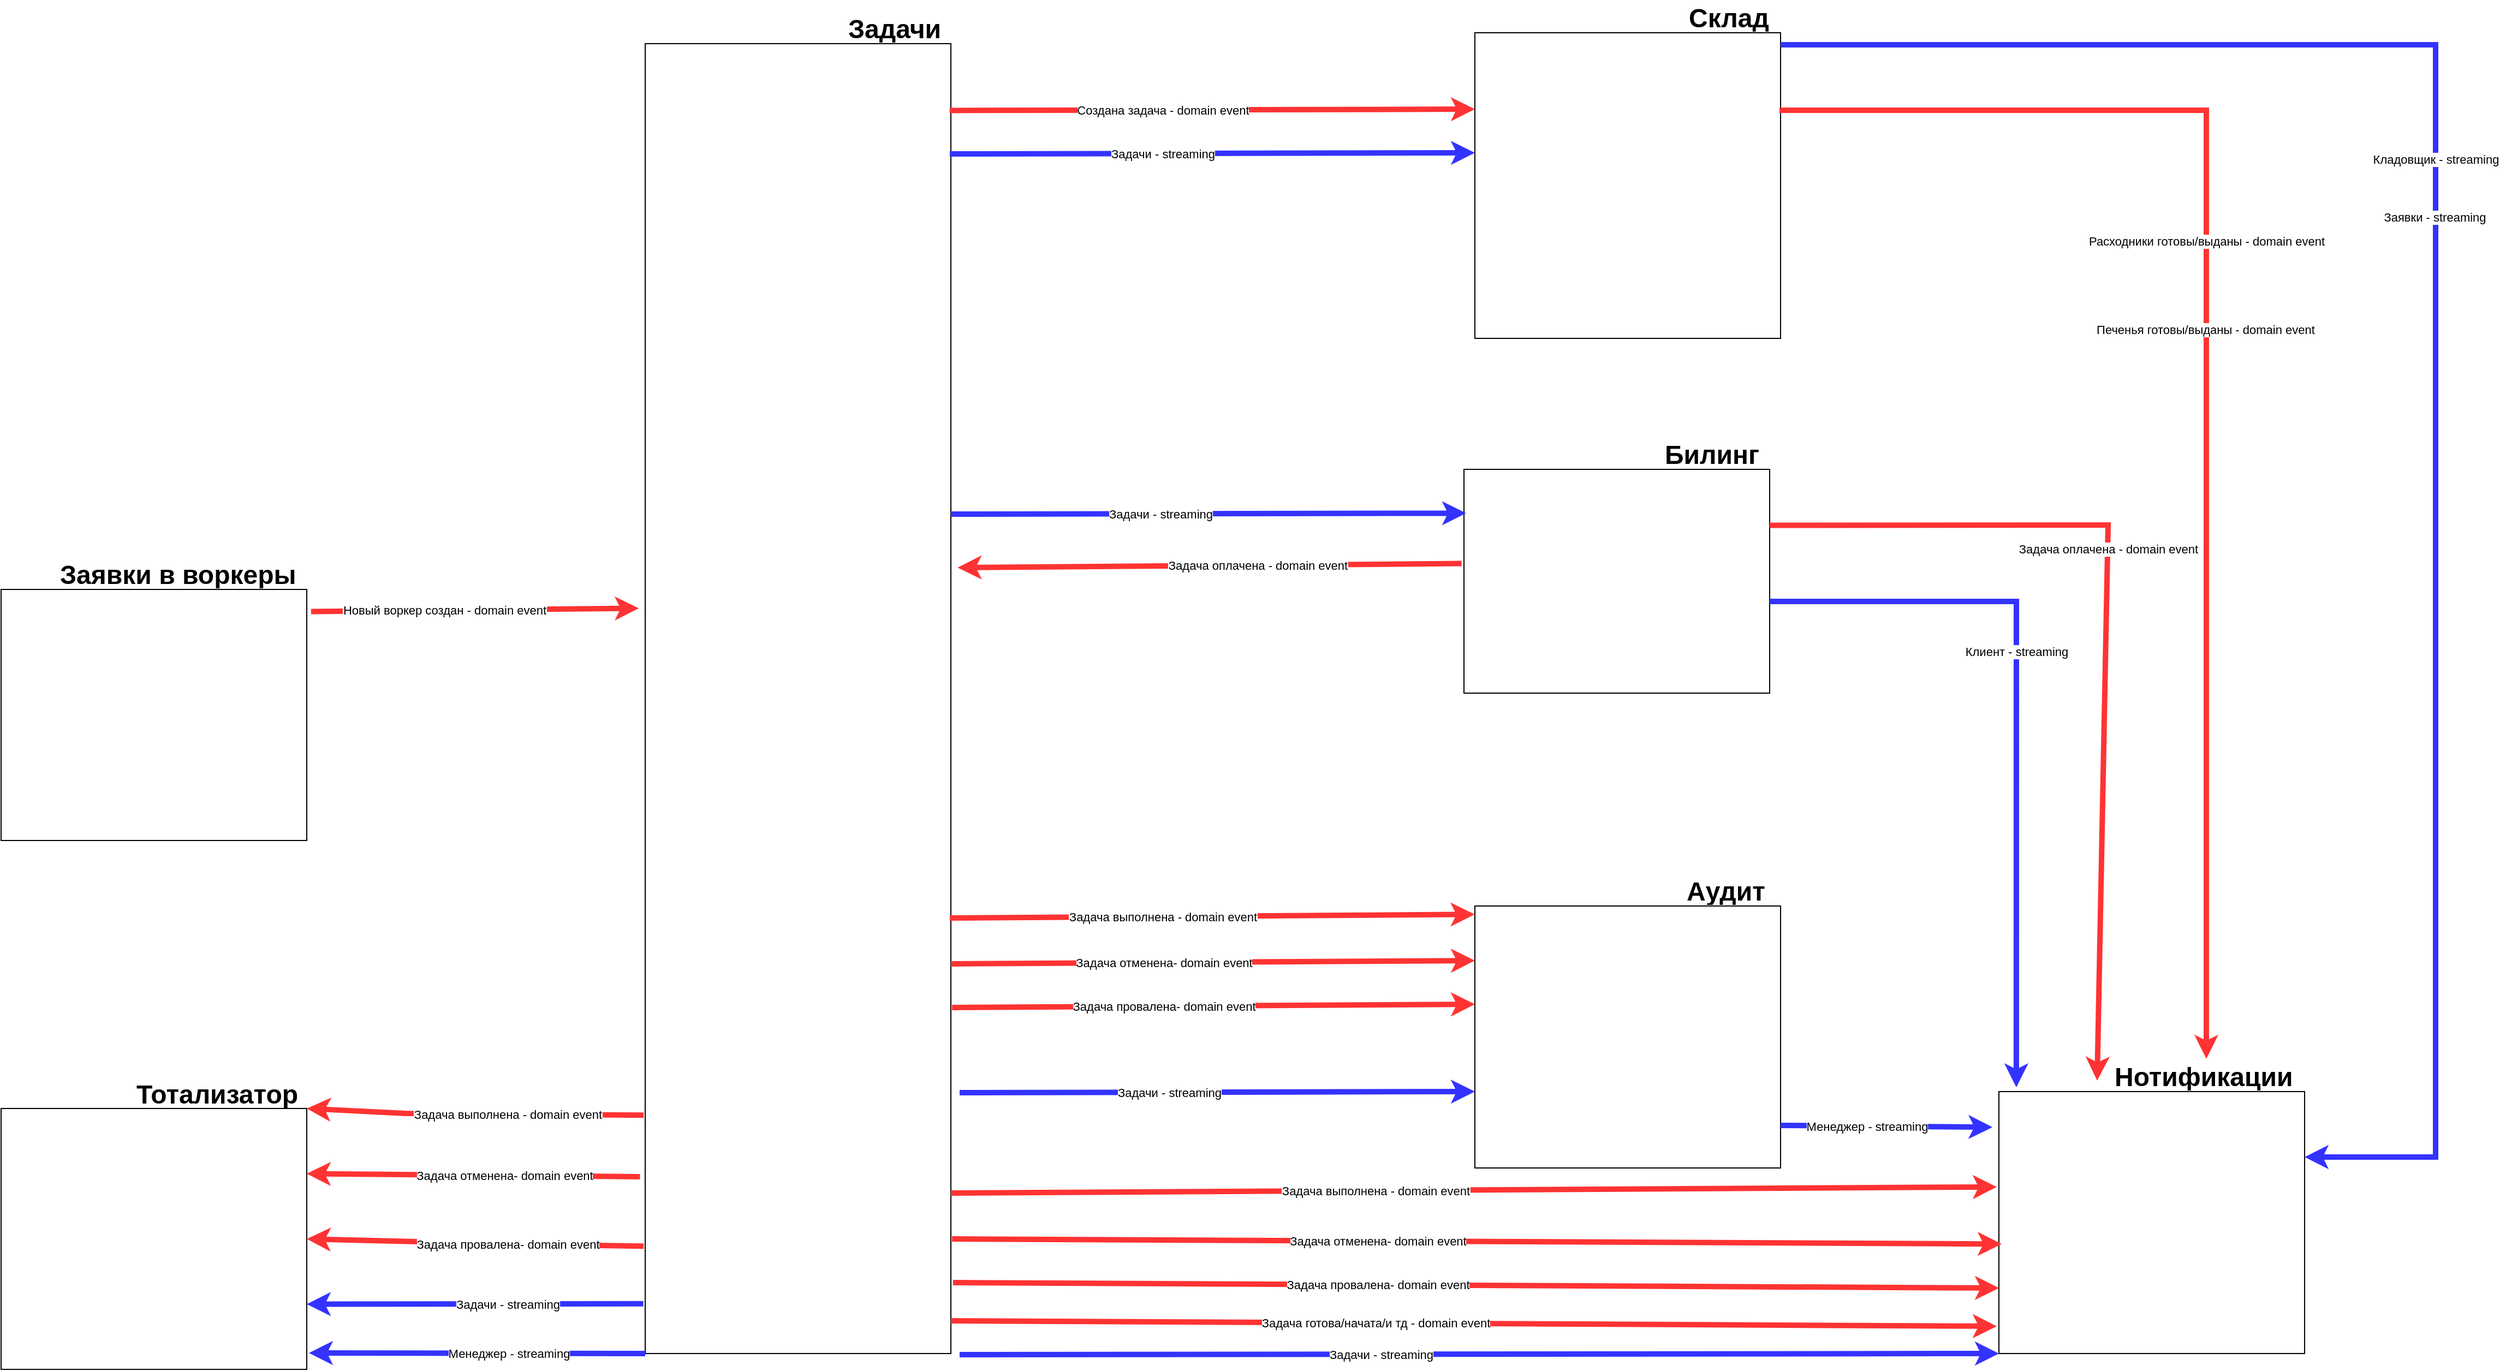 <mxfile version="24.5.3" type="device">
  <diagram id="C5RBs43oDa-KdzZeNtuy" name="Page-1">
    <mxGraphModel dx="4301" dy="3032" grid="1" gridSize="10" guides="1" tooltips="1" connect="1" arrows="1" fold="1" page="1" pageScale="1" pageWidth="827" pageHeight="1169" math="0" shadow="0">
      <root>
        <mxCell id="WIyWlLk6GJQsqaUBKTNV-0" />
        <mxCell id="WIyWlLk6GJQsqaUBKTNV-1" parent="WIyWlLk6GJQsqaUBKTNV-0" />
        <mxCell id="xDJIkS85OiSornvPXb_t-0" value="" style="rounded=0;whiteSpace=wrap;html=1;fillColor=none;align=center;" vertex="1" parent="WIyWlLk6GJQsqaUBKTNV-1">
          <mxGeometry x="-1270" y="-104.5" width="280" height="239" as="geometry" />
        </mxCell>
        <mxCell id="xDJIkS85OiSornvPXb_t-1" value="" style="rounded=0;whiteSpace=wrap;html=1;fillColor=none;align=center;" vertex="1" parent="WIyWlLk6GJQsqaUBKTNV-1">
          <mxGeometry x="80" y="-1090" width="280" height="280" as="geometry" />
        </mxCell>
        <mxCell id="xDJIkS85OiSornvPXb_t-2" value="" style="rounded=0;whiteSpace=wrap;html=1;fillColor=none;align=center;" vertex="1" parent="WIyWlLk6GJQsqaUBKTNV-1">
          <mxGeometry x="80" y="-290" width="280" height="240" as="geometry" />
        </mxCell>
        <mxCell id="xDJIkS85OiSornvPXb_t-3" value="" style="rounded=0;whiteSpace=wrap;html=1;fillColor=none;align=center;" vertex="1" parent="WIyWlLk6GJQsqaUBKTNV-1">
          <mxGeometry x="-1270" y="-580" width="280" height="230" as="geometry" />
        </mxCell>
        <mxCell id="xDJIkS85OiSornvPXb_t-4" value="" style="rounded=0;whiteSpace=wrap;html=1;fillColor=none;align=center;" vertex="1" parent="WIyWlLk6GJQsqaUBKTNV-1">
          <mxGeometry x="70" y="-690" width="280" height="205" as="geometry" />
        </mxCell>
        <mxCell id="xDJIkS85OiSornvPXb_t-5" value="" style="rounded=0;whiteSpace=wrap;html=1;fillColor=none;align=center;" vertex="1" parent="WIyWlLk6GJQsqaUBKTNV-1">
          <mxGeometry x="560" y="-120" width="280" height="240" as="geometry" />
        </mxCell>
        <mxCell id="xDJIkS85OiSornvPXb_t-6" value="" style="rounded=0;whiteSpace=wrap;html=1;fillColor=none;align=center;" vertex="1" parent="WIyWlLk6GJQsqaUBKTNV-1">
          <mxGeometry x="-680" y="-1080" width="280" height="1200" as="geometry" />
        </mxCell>
        <mxCell id="xDJIkS85OiSornvPXb_t-102" value="&lt;b&gt;&lt;font style=&quot;font-size: 24px;&quot;&gt;Задачи&lt;/font&gt;&lt;/b&gt;" style="text;strokeColor=none;fillColor=none;align=left;verticalAlign=middle;spacingLeft=4;spacingRight=4;overflow=hidden;points=[[0,0.5],[1,0.5]];portConstraint=eastwest;rotatable=0;whiteSpace=wrap;html=1;" vertex="1" parent="WIyWlLk6GJQsqaUBKTNV-1">
          <mxGeometry x="-500" y="-1110" width="100" height="30" as="geometry" />
        </mxCell>
        <mxCell id="xDJIkS85OiSornvPXb_t-103" value="&lt;b&gt;&lt;font style=&quot;font-size: 24px;&quot;&gt;Склад&lt;/font&gt;&lt;/b&gt;" style="text;strokeColor=none;fillColor=none;align=left;verticalAlign=middle;spacingLeft=4;spacingRight=4;overflow=hidden;points=[[0,0.5],[1,0.5]];portConstraint=eastwest;rotatable=0;whiteSpace=wrap;html=1;" vertex="1" parent="WIyWlLk6GJQsqaUBKTNV-1">
          <mxGeometry x="270" y="-1120" width="90" height="30" as="geometry" />
        </mxCell>
        <mxCell id="xDJIkS85OiSornvPXb_t-104" value="&lt;b&gt;&lt;font style=&quot;font-size: 24px;&quot;&gt;Тотализатор&lt;/font&gt;&lt;/b&gt;" style="text;strokeColor=none;fillColor=none;align=left;verticalAlign=middle;spacingLeft=4;spacingRight=4;overflow=hidden;points=[[0,0.5],[1,0.5]];portConstraint=eastwest;rotatable=0;whiteSpace=wrap;html=1;" vertex="1" parent="WIyWlLk6GJQsqaUBKTNV-1">
          <mxGeometry x="-1152" y="-134.5" width="162" height="30" as="geometry" />
        </mxCell>
        <mxCell id="xDJIkS85OiSornvPXb_t-105" value="&lt;b&gt;&lt;font style=&quot;font-size: 24px;&quot;&gt;Аудит&lt;/font&gt;&lt;/b&gt;" style="text;strokeColor=none;fillColor=none;align=left;verticalAlign=middle;spacingLeft=4;spacingRight=4;overflow=hidden;points=[[0,0.5],[1,0.5]];portConstraint=eastwest;rotatable=0;whiteSpace=wrap;html=1;" vertex="1" parent="WIyWlLk6GJQsqaUBKTNV-1">
          <mxGeometry x="268" y="-320" width="92" height="30" as="geometry" />
        </mxCell>
        <mxCell id="xDJIkS85OiSornvPXb_t-106" value="&lt;b&gt;&lt;font style=&quot;font-size: 24px;&quot;&gt;Заявки в воркеры&lt;/font&gt;&lt;/b&gt;" style="text;strokeColor=none;fillColor=none;align=left;verticalAlign=middle;spacingLeft=4;spacingRight=4;overflow=hidden;points=[[0,0.5],[1,0.5]];portConstraint=eastwest;rotatable=0;whiteSpace=wrap;html=1;" vertex="1" parent="WIyWlLk6GJQsqaUBKTNV-1">
          <mxGeometry x="-1222" y="-610" width="232" height="30" as="geometry" />
        </mxCell>
        <mxCell id="xDJIkS85OiSornvPXb_t-107" value="&lt;b&gt;&lt;font style=&quot;font-size: 24px;&quot;&gt;Билинг&lt;/font&gt;&lt;/b&gt;" style="text;strokeColor=none;fillColor=none;align=left;verticalAlign=middle;spacingLeft=4;spacingRight=4;overflow=hidden;points=[[0,0.5],[1,0.5]];portConstraint=eastwest;rotatable=0;whiteSpace=wrap;html=1;" vertex="1" parent="WIyWlLk6GJQsqaUBKTNV-1">
          <mxGeometry x="248" y="-720" width="102" height="30" as="geometry" />
        </mxCell>
        <mxCell id="xDJIkS85OiSornvPXb_t-108" value="&lt;b&gt;&lt;font style=&quot;font-size: 24px;&quot;&gt;Нотификации&lt;/font&gt;&lt;/b&gt;" style="text;strokeColor=none;fillColor=none;align=left;verticalAlign=middle;spacingLeft=4;spacingRight=4;overflow=hidden;points=[[0,0.5],[1,0.5]];portConstraint=eastwest;rotatable=0;whiteSpace=wrap;html=1;" vertex="1" parent="WIyWlLk6GJQsqaUBKTNV-1">
          <mxGeometry x="660" y="-150" width="180" height="30" as="geometry" />
        </mxCell>
        <mxCell id="xDJIkS85OiSornvPXb_t-109" value="" style="endArrow=classic;html=1;rounded=0;entryX=0;entryY=0.25;entryDx=0;entryDy=0;exitX=0.996;exitY=0.051;exitDx=0;exitDy=0;exitPerimeter=0;strokeWidth=5;strokeColor=#FF3333;" edge="1" parent="WIyWlLk6GJQsqaUBKTNV-1" source="xDJIkS85OiSornvPXb_t-6" target="xDJIkS85OiSornvPXb_t-1">
          <mxGeometry width="50" height="50" relative="1" as="geometry">
            <mxPoint x="890" y="-180" as="sourcePoint" />
            <mxPoint x="940" y="-230" as="targetPoint" />
          </mxGeometry>
        </mxCell>
        <mxCell id="xDJIkS85OiSornvPXb_t-110" value="Создана задача - domain event" style="edgeLabel;html=1;align=center;verticalAlign=middle;resizable=0;points=[];" vertex="1" connectable="0" parent="xDJIkS85OiSornvPXb_t-109">
          <mxGeometry x="-0.189" relative="1" as="geometry">
            <mxPoint as="offset" />
          </mxGeometry>
        </mxCell>
        <mxCell id="xDJIkS85OiSornvPXb_t-111" value="" style="endArrow=classic;html=1;rounded=0;entryX=-0.001;entryY=0.032;entryDx=0;entryDy=0;exitX=0.996;exitY=0.051;exitDx=0;exitDy=0;exitPerimeter=0;strokeWidth=5;strokeColor=#FF3333;entryPerimeter=0;" edge="1" parent="WIyWlLk6GJQsqaUBKTNV-1" target="xDJIkS85OiSornvPXb_t-2">
          <mxGeometry width="50" height="50" relative="1" as="geometry">
            <mxPoint x="-401" y="-279" as="sourcePoint" />
            <mxPoint x="80" y="-280" as="targetPoint" />
          </mxGeometry>
        </mxCell>
        <mxCell id="xDJIkS85OiSornvPXb_t-112" value="Задача выполнена - domain event" style="edgeLabel;html=1;align=center;verticalAlign=middle;resizable=0;points=[];" vertex="1" connectable="0" parent="xDJIkS85OiSornvPXb_t-111">
          <mxGeometry x="-0.189" relative="1" as="geometry">
            <mxPoint as="offset" />
          </mxGeometry>
        </mxCell>
        <mxCell id="xDJIkS85OiSornvPXb_t-115" value="" style="endArrow=classic;html=1;rounded=0;exitX=0.996;exitY=0.051;exitDx=0;exitDy=0;exitPerimeter=0;strokeWidth=5;strokeColor=#FF3333;" edge="1" parent="WIyWlLk6GJQsqaUBKTNV-1">
          <mxGeometry width="50" height="50" relative="1" as="geometry">
            <mxPoint x="-400" y="-237" as="sourcePoint" />
            <mxPoint x="80" y="-240" as="targetPoint" />
          </mxGeometry>
        </mxCell>
        <mxCell id="xDJIkS85OiSornvPXb_t-116" value="Задача отменена- domain event" style="edgeLabel;html=1;align=center;verticalAlign=middle;resizable=0;points=[];" vertex="1" connectable="0" parent="xDJIkS85OiSornvPXb_t-115">
          <mxGeometry x="-0.189" relative="1" as="geometry">
            <mxPoint as="offset" />
          </mxGeometry>
        </mxCell>
        <mxCell id="xDJIkS85OiSornvPXb_t-117" value="" style="endArrow=classic;html=1;rounded=0;exitX=0.996;exitY=0.051;exitDx=0;exitDy=0;exitPerimeter=0;strokeWidth=5;strokeColor=#FF3333;" edge="1" parent="WIyWlLk6GJQsqaUBKTNV-1">
          <mxGeometry width="50" height="50" relative="1" as="geometry">
            <mxPoint x="-399" y="-197" as="sourcePoint" />
            <mxPoint x="80" y="-200" as="targetPoint" />
          </mxGeometry>
        </mxCell>
        <mxCell id="xDJIkS85OiSornvPXb_t-118" value="Задача провалена- domain event" style="edgeLabel;html=1;align=center;verticalAlign=middle;resizable=0;points=[];" vertex="1" connectable="0" parent="xDJIkS85OiSornvPXb_t-117">
          <mxGeometry x="-0.189" relative="1" as="geometry">
            <mxPoint as="offset" />
          </mxGeometry>
        </mxCell>
        <mxCell id="xDJIkS85OiSornvPXb_t-120" value="" style="endArrow=classic;html=1;rounded=0;entryX=1;entryY=0;entryDx=0;entryDy=0;strokeWidth=5;strokeColor=#FF3333;exitX=-0.005;exitY=0.818;exitDx=0;exitDy=0;exitPerimeter=0;" edge="1" parent="WIyWlLk6GJQsqaUBKTNV-1" source="xDJIkS85OiSornvPXb_t-6" target="xDJIkS85OiSornvPXb_t-0">
          <mxGeometry width="50" height="50" relative="1" as="geometry">
            <mxPoint x="-370" y="220" as="sourcePoint" />
            <mxPoint x="213.5" y="110" as="targetPoint" />
            <Array as="points">
              <mxPoint x="-900" y="-100" />
            </Array>
          </mxGeometry>
        </mxCell>
        <mxCell id="xDJIkS85OiSornvPXb_t-121" value="Задача выполнена - domain event" style="edgeLabel;html=1;align=center;verticalAlign=middle;resizable=0;points=[];" vertex="1" connectable="0" parent="xDJIkS85OiSornvPXb_t-120">
          <mxGeometry x="-0.189" relative="1" as="geometry">
            <mxPoint as="offset" />
          </mxGeometry>
        </mxCell>
        <mxCell id="xDJIkS85OiSornvPXb_t-122" value="" style="endArrow=classic;html=1;rounded=0;strokeWidth=5;strokeColor=#FF3333;entryX=1;entryY=0.25;entryDx=0;entryDy=0;exitX=-0.017;exitY=0.865;exitDx=0;exitDy=0;exitPerimeter=0;" edge="1" parent="WIyWlLk6GJQsqaUBKTNV-1" source="xDJIkS85OiSornvPXb_t-6" target="xDJIkS85OiSornvPXb_t-0">
          <mxGeometry width="50" height="50" relative="1" as="geometry">
            <mxPoint x="-640" y="120" as="sourcePoint" />
            <mxPoint x="-630" y="310" as="targetPoint" />
          </mxGeometry>
        </mxCell>
        <mxCell id="xDJIkS85OiSornvPXb_t-123" value="Задача отменена- domain event" style="edgeLabel;html=1;align=center;verticalAlign=middle;resizable=0;points=[];" vertex="1" connectable="0" parent="xDJIkS85OiSornvPXb_t-122">
          <mxGeometry x="-0.189" relative="1" as="geometry">
            <mxPoint as="offset" />
          </mxGeometry>
        </mxCell>
        <mxCell id="xDJIkS85OiSornvPXb_t-124" value="" style="endArrow=classic;html=1;rounded=0;entryX=1;entryY=0.5;entryDx=0;entryDy=0;exitX=-0.005;exitY=0.918;exitDx=0;exitDy=0;strokeWidth=5;strokeColor=#FF3333;exitPerimeter=0;" edge="1" parent="WIyWlLk6GJQsqaUBKTNV-1" source="xDJIkS85OiSornvPXb_t-6" target="xDJIkS85OiSornvPXb_t-0">
          <mxGeometry width="50" height="50" relative="1" as="geometry">
            <mxPoint x="-373.5" y="195" as="sourcePoint" />
            <mxPoint x="215.5" y="192" as="targetPoint" />
            <Array as="points">
              <mxPoint x="-790" y="20" />
            </Array>
          </mxGeometry>
        </mxCell>
        <mxCell id="xDJIkS85OiSornvPXb_t-125" value="Задача провалена- domain event" style="edgeLabel;html=1;align=center;verticalAlign=middle;resizable=0;points=[];" vertex="1" connectable="0" parent="xDJIkS85OiSornvPXb_t-124">
          <mxGeometry x="-0.189" relative="1" as="geometry">
            <mxPoint as="offset" />
          </mxGeometry>
        </mxCell>
        <mxCell id="xDJIkS85OiSornvPXb_t-126" value="" style="endArrow=classic;html=1;rounded=0;entryX=-0.021;entryY=0.431;entryDx=0;entryDy=0;exitX=1.014;exitY=0.088;exitDx=0;exitDy=0;exitPerimeter=0;strokeWidth=5;strokeColor=#FF3333;entryPerimeter=0;" edge="1" parent="WIyWlLk6GJQsqaUBKTNV-1" source="xDJIkS85OiSornvPXb_t-3" target="xDJIkS85OiSornvPXb_t-6">
          <mxGeometry width="50" height="50" relative="1" as="geometry">
            <mxPoint x="-1380" y="-757" as="sourcePoint" />
            <mxPoint x="-791" y="-760" as="targetPoint" />
          </mxGeometry>
        </mxCell>
        <mxCell id="xDJIkS85OiSornvPXb_t-127" value="Новый воркер создан - domain event" style="edgeLabel;html=1;align=center;verticalAlign=middle;resizable=0;points=[];" vertex="1" connectable="0" parent="xDJIkS85OiSornvPXb_t-126">
          <mxGeometry x="-0.189" relative="1" as="geometry">
            <mxPoint as="offset" />
          </mxGeometry>
        </mxCell>
        <mxCell id="xDJIkS85OiSornvPXb_t-128" value="" style="endArrow=classic;html=1;rounded=0;entryX=-0.007;entryY=0.364;entryDx=0;entryDy=0;exitX=0.996;exitY=0.051;exitDx=0;exitDy=0;exitPerimeter=0;strokeWidth=5;strokeColor=#FF3333;entryPerimeter=0;" edge="1" parent="WIyWlLk6GJQsqaUBKTNV-1" target="xDJIkS85OiSornvPXb_t-5">
          <mxGeometry width="50" height="50" relative="1" as="geometry">
            <mxPoint x="-400" y="-27" as="sourcePoint" />
            <mxPoint x="81" y="-30" as="targetPoint" />
          </mxGeometry>
        </mxCell>
        <mxCell id="xDJIkS85OiSornvPXb_t-129" value="Задача выполнена - domain event" style="edgeLabel;html=1;align=center;verticalAlign=middle;resizable=0;points=[];" vertex="1" connectable="0" parent="xDJIkS85OiSornvPXb_t-128">
          <mxGeometry x="-0.189" relative="1" as="geometry">
            <mxPoint as="offset" />
          </mxGeometry>
        </mxCell>
        <mxCell id="xDJIkS85OiSornvPXb_t-130" value="" style="endArrow=classic;html=1;rounded=0;exitX=0.996;exitY=0.051;exitDx=0;exitDy=0;exitPerimeter=0;strokeWidth=5;strokeColor=#FF3333;entryX=0.009;entryY=0.582;entryDx=0;entryDy=0;entryPerimeter=0;" edge="1" parent="WIyWlLk6GJQsqaUBKTNV-1" target="xDJIkS85OiSornvPXb_t-5">
          <mxGeometry width="50" height="50" relative="1" as="geometry">
            <mxPoint x="-399" y="15" as="sourcePoint" />
            <mxPoint x="81" y="12" as="targetPoint" />
          </mxGeometry>
        </mxCell>
        <mxCell id="xDJIkS85OiSornvPXb_t-131" value="Задача отменена- domain event" style="edgeLabel;html=1;align=center;verticalAlign=middle;resizable=0;points=[];" vertex="1" connectable="0" parent="xDJIkS85OiSornvPXb_t-130">
          <mxGeometry x="-0.189" relative="1" as="geometry">
            <mxPoint as="offset" />
          </mxGeometry>
        </mxCell>
        <mxCell id="xDJIkS85OiSornvPXb_t-132" value="" style="endArrow=classic;html=1;rounded=0;exitX=0.996;exitY=0.051;exitDx=0;exitDy=0;exitPerimeter=0;strokeWidth=5;strokeColor=#FF3333;entryX=0;entryY=0.75;entryDx=0;entryDy=0;" edge="1" parent="WIyWlLk6GJQsqaUBKTNV-1" target="xDJIkS85OiSornvPXb_t-5">
          <mxGeometry width="50" height="50" relative="1" as="geometry">
            <mxPoint x="-398" y="55" as="sourcePoint" />
            <mxPoint x="81" y="52" as="targetPoint" />
          </mxGeometry>
        </mxCell>
        <mxCell id="xDJIkS85OiSornvPXb_t-133" value="Задача провалена- domain event" style="edgeLabel;html=1;align=center;verticalAlign=middle;resizable=0;points=[];" vertex="1" connectable="0" parent="xDJIkS85OiSornvPXb_t-132">
          <mxGeometry x="-0.189" relative="1" as="geometry">
            <mxPoint as="offset" />
          </mxGeometry>
        </mxCell>
        <mxCell id="xDJIkS85OiSornvPXb_t-136" value="" style="endArrow=classic;html=1;rounded=0;exitX=0.996;exitY=0.051;exitDx=0;exitDy=0;exitPerimeter=0;strokeWidth=5;strokeColor=#FF3333;entryX=0;entryY=0.75;entryDx=0;entryDy=0;" edge="1" parent="WIyWlLk6GJQsqaUBKTNV-1">
          <mxGeometry width="50" height="50" relative="1" as="geometry">
            <mxPoint x="-400" y="90" as="sourcePoint" />
            <mxPoint x="558" y="95" as="targetPoint" />
          </mxGeometry>
        </mxCell>
        <mxCell id="xDJIkS85OiSornvPXb_t-137" value="Задача готова/начата/и тд - domain event" style="edgeLabel;html=1;align=center;verticalAlign=middle;resizable=0;points=[];" vertex="1" connectable="0" parent="xDJIkS85OiSornvPXb_t-136">
          <mxGeometry x="-0.189" relative="1" as="geometry">
            <mxPoint as="offset" />
          </mxGeometry>
        </mxCell>
        <mxCell id="xDJIkS85OiSornvPXb_t-138" value="" style="endArrow=classic;html=1;rounded=0;exitX=-0.008;exitY=0.421;exitDx=0;exitDy=0;exitPerimeter=0;strokeWidth=5;strokeColor=#FF3333;entryX=1.022;entryY=0.4;entryDx=0;entryDy=0;entryPerimeter=0;" edge="1" parent="WIyWlLk6GJQsqaUBKTNV-1" source="xDJIkS85OiSornvPXb_t-4" target="xDJIkS85OiSornvPXb_t-6">
          <mxGeometry width="50" height="50" relative="1" as="geometry">
            <mxPoint x="-180" y="-667" as="sourcePoint" />
            <mxPoint x="301" y="-670" as="targetPoint" />
          </mxGeometry>
        </mxCell>
        <mxCell id="xDJIkS85OiSornvPXb_t-139" value="Задача оплачена - domain event" style="edgeLabel;html=1;align=center;verticalAlign=middle;resizable=0;points=[];" vertex="1" connectable="0" parent="xDJIkS85OiSornvPXb_t-138">
          <mxGeometry x="-0.189" relative="1" as="geometry">
            <mxPoint as="offset" />
          </mxGeometry>
        </mxCell>
        <mxCell id="xDJIkS85OiSornvPXb_t-140" value="" style="endArrow=classic;html=1;rounded=0;exitX=0.996;exitY=0.051;exitDx=0;exitDy=0;exitPerimeter=0;strokeWidth=5;strokeColor=#FF3333;" edge="1" parent="WIyWlLk6GJQsqaUBKTNV-1" target="xDJIkS85OiSornvPXb_t-108">
          <mxGeometry width="50" height="50" relative="1" as="geometry">
            <mxPoint x="359" y="-1019" as="sourcePoint" />
            <mxPoint x="840" y="-1020" as="targetPoint" />
            <Array as="points">
              <mxPoint x="750" y="-1019" />
            </Array>
          </mxGeometry>
        </mxCell>
        <mxCell id="xDJIkS85OiSornvPXb_t-141" value="Расходники готовы/выданы - domain event" style="edgeLabel;html=1;align=center;verticalAlign=middle;resizable=0;points=[];" vertex="1" connectable="0" parent="xDJIkS85OiSornvPXb_t-140">
          <mxGeometry x="-0.189" relative="1" as="geometry">
            <mxPoint as="offset" />
          </mxGeometry>
        </mxCell>
        <mxCell id="xDJIkS85OiSornvPXb_t-167" value="Печенья готовы/выданы - domain event" style="edgeLabel;html=1;align=center;verticalAlign=middle;resizable=0;points=[];" vertex="1" connectable="0" parent="xDJIkS85OiSornvPXb_t-140">
          <mxGeometry x="-0.061" y="-1" relative="1" as="geometry">
            <mxPoint as="offset" />
          </mxGeometry>
        </mxCell>
        <mxCell id="xDJIkS85OiSornvPXb_t-144" value="" style="endArrow=classic;html=1;rounded=0;exitX=1;exitY=0.25;exitDx=0;exitDy=0;strokeWidth=5;strokeColor=#FF3333;" edge="1" parent="WIyWlLk6GJQsqaUBKTNV-1" source="xDJIkS85OiSornvPXb_t-4">
          <mxGeometry width="50" height="50" relative="1" as="geometry">
            <mxPoint x="78" y="-594" as="sourcePoint" />
            <mxPoint x="650" y="-130" as="targetPoint" />
            <Array as="points">
              <mxPoint x="660" y="-639" />
            </Array>
          </mxGeometry>
        </mxCell>
        <mxCell id="xDJIkS85OiSornvPXb_t-145" value="Задача оплачена - domain event" style="edgeLabel;html=1;align=center;verticalAlign=middle;resizable=0;points=[];" vertex="1" connectable="0" parent="xDJIkS85OiSornvPXb_t-144">
          <mxGeometry x="-0.189" relative="1" as="geometry">
            <mxPoint as="offset" />
          </mxGeometry>
        </mxCell>
        <mxCell id="xDJIkS85OiSornvPXb_t-146" value="" style="endArrow=classic;html=1;rounded=0;entryX=0;entryY=0.25;entryDx=0;entryDy=0;exitX=0.996;exitY=0.051;exitDx=0;exitDy=0;exitPerimeter=0;strokeWidth=5;strokeColor=#3333FF;" edge="1" parent="WIyWlLk6GJQsqaUBKTNV-1">
          <mxGeometry width="50" height="50" relative="1" as="geometry">
            <mxPoint x="-401" y="-979" as="sourcePoint" />
            <mxPoint x="80" y="-980" as="targetPoint" />
          </mxGeometry>
        </mxCell>
        <mxCell id="xDJIkS85OiSornvPXb_t-147" value="Задачи - streaming" style="edgeLabel;html=1;align=center;verticalAlign=middle;resizable=0;points=[];" vertex="1" connectable="0" parent="xDJIkS85OiSornvPXb_t-146">
          <mxGeometry x="-0.189" relative="1" as="geometry">
            <mxPoint as="offset" />
          </mxGeometry>
        </mxCell>
        <mxCell id="xDJIkS85OiSornvPXb_t-148" value="" style="endArrow=classic;html=1;rounded=0;entryX=0.007;entryY=0.196;entryDx=0;entryDy=0;exitX=0.996;exitY=0.051;exitDx=0;exitDy=0;exitPerimeter=0;strokeWidth=5;strokeColor=#3333FF;entryPerimeter=0;" edge="1" parent="WIyWlLk6GJQsqaUBKTNV-1" target="xDJIkS85OiSornvPXb_t-4">
          <mxGeometry width="50" height="50" relative="1" as="geometry">
            <mxPoint x="-400" y="-649" as="sourcePoint" />
            <mxPoint x="81" y="-650" as="targetPoint" />
          </mxGeometry>
        </mxCell>
        <mxCell id="xDJIkS85OiSornvPXb_t-149" value="Задачи - streaming" style="edgeLabel;html=1;align=center;verticalAlign=middle;resizable=0;points=[];" vertex="1" connectable="0" parent="xDJIkS85OiSornvPXb_t-148">
          <mxGeometry x="-0.189" relative="1" as="geometry">
            <mxPoint as="offset" />
          </mxGeometry>
        </mxCell>
        <mxCell id="xDJIkS85OiSornvPXb_t-150" value="" style="endArrow=classic;html=1;rounded=0;entryX=1;entryY=0.75;entryDx=0;entryDy=0;exitX=-0.006;exitY=0.962;exitDx=0;exitDy=0;exitPerimeter=0;strokeWidth=5;strokeColor=#3333FF;" edge="1" parent="WIyWlLk6GJQsqaUBKTNV-1" source="xDJIkS85OiSornvPXb_t-6" target="xDJIkS85OiSornvPXb_t-0">
          <mxGeometry width="50" height="50" relative="1" as="geometry">
            <mxPoint x="-390" y="-639" as="sourcePoint" />
            <mxPoint x="82" y="-640" as="targetPoint" />
          </mxGeometry>
        </mxCell>
        <mxCell id="xDJIkS85OiSornvPXb_t-151" value="Задачи - streaming" style="edgeLabel;html=1;align=center;verticalAlign=middle;resizable=0;points=[];" vertex="1" connectable="0" parent="xDJIkS85OiSornvPXb_t-150">
          <mxGeometry x="-0.189" relative="1" as="geometry">
            <mxPoint as="offset" />
          </mxGeometry>
        </mxCell>
        <mxCell id="xDJIkS85OiSornvPXb_t-152" value="" style="endArrow=classic;html=1;rounded=0;entryX=0.007;entryY=0.196;entryDx=0;entryDy=0;exitX=0.996;exitY=0.051;exitDx=0;exitDy=0;exitPerimeter=0;strokeWidth=5;strokeColor=#3333FF;entryPerimeter=0;" edge="1" parent="WIyWlLk6GJQsqaUBKTNV-1">
          <mxGeometry width="50" height="50" relative="1" as="geometry">
            <mxPoint x="-392" y="-119" as="sourcePoint" />
            <mxPoint x="80" y="-120" as="targetPoint" />
          </mxGeometry>
        </mxCell>
        <mxCell id="xDJIkS85OiSornvPXb_t-153" value="Задачи - streaming" style="edgeLabel;html=1;align=center;verticalAlign=middle;resizable=0;points=[];" vertex="1" connectable="0" parent="xDJIkS85OiSornvPXb_t-152">
          <mxGeometry x="-0.189" relative="1" as="geometry">
            <mxPoint as="offset" />
          </mxGeometry>
        </mxCell>
        <mxCell id="xDJIkS85OiSornvPXb_t-154" value="" style="endArrow=classic;html=1;rounded=0;entryX=0;entryY=1;entryDx=0;entryDy=0;exitX=0.996;exitY=0.051;exitDx=0;exitDy=0;exitPerimeter=0;strokeWidth=5;strokeColor=#3333FF;" edge="1" parent="WIyWlLk6GJQsqaUBKTNV-1" target="xDJIkS85OiSornvPXb_t-5">
          <mxGeometry width="50" height="50" relative="1" as="geometry">
            <mxPoint x="-392" y="121" as="sourcePoint" />
            <mxPoint x="80" y="120" as="targetPoint" />
          </mxGeometry>
        </mxCell>
        <mxCell id="xDJIkS85OiSornvPXb_t-155" value="Задачи - streaming" style="edgeLabel;html=1;align=center;verticalAlign=middle;resizable=0;points=[];" vertex="1" connectable="0" parent="xDJIkS85OiSornvPXb_t-154">
          <mxGeometry x="-0.189" relative="1" as="geometry">
            <mxPoint as="offset" />
          </mxGeometry>
        </mxCell>
        <mxCell id="xDJIkS85OiSornvPXb_t-156" value="" style="endArrow=classic;html=1;rounded=0;entryX=0.057;entryY=-0.016;entryDx=0;entryDy=0;exitX=0.996;exitY=0.051;exitDx=0;exitDy=0;exitPerimeter=0;strokeWidth=5;strokeColor=#3333FF;entryPerimeter=0;" edge="1" parent="WIyWlLk6GJQsqaUBKTNV-1" target="xDJIkS85OiSornvPXb_t-5">
          <mxGeometry width="50" height="50" relative="1" as="geometry">
            <mxPoint x="350" y="-569" as="sourcePoint" />
            <mxPoint x="822" y="-570" as="targetPoint" />
            <Array as="points">
              <mxPoint x="576" y="-569" />
            </Array>
          </mxGeometry>
        </mxCell>
        <mxCell id="xDJIkS85OiSornvPXb_t-157" value="Клиент - streaming" style="edgeLabel;html=1;align=center;verticalAlign=middle;resizable=0;points=[];" vertex="1" connectable="0" parent="xDJIkS85OiSornvPXb_t-156">
          <mxGeometry x="-0.189" relative="1" as="geometry">
            <mxPoint as="offset" />
          </mxGeometry>
        </mxCell>
        <mxCell id="xDJIkS85OiSornvPXb_t-158" value="" style="endArrow=classic;html=1;rounded=0;entryX=-0.021;entryY=0.136;entryDx=0;entryDy=0;exitX=0.996;exitY=0.051;exitDx=0;exitDy=0;exitPerimeter=0;strokeWidth=5;strokeColor=#3333FF;entryPerimeter=0;" edge="1" parent="WIyWlLk6GJQsqaUBKTNV-1" target="xDJIkS85OiSornvPXb_t-5">
          <mxGeometry width="50" height="50" relative="1" as="geometry">
            <mxPoint x="360" y="-89" as="sourcePoint" />
            <mxPoint x="832" y="-90" as="targetPoint" />
          </mxGeometry>
        </mxCell>
        <mxCell id="xDJIkS85OiSornvPXb_t-159" value="Менеджер - streaming" style="edgeLabel;html=1;align=center;verticalAlign=middle;resizable=0;points=[];" vertex="1" connectable="0" parent="xDJIkS85OiSornvPXb_t-158">
          <mxGeometry x="-0.189" relative="1" as="geometry">
            <mxPoint as="offset" />
          </mxGeometry>
        </mxCell>
        <mxCell id="xDJIkS85OiSornvPXb_t-160" value="" style="endArrow=classic;html=1;rounded=0;entryX=1.007;entryY=0.937;entryDx=0;entryDy=0;exitX=0;exitY=1;exitDx=0;exitDy=0;strokeWidth=5;strokeColor=#3333FF;entryPerimeter=0;" edge="1" parent="WIyWlLk6GJQsqaUBKTNV-1" source="xDJIkS85OiSornvPXb_t-6" target="xDJIkS85OiSornvPXb_t-0">
          <mxGeometry width="50" height="50" relative="1" as="geometry">
            <mxPoint x="-930" y="331" as="sourcePoint" />
            <mxPoint x="-458" y="330" as="targetPoint" />
          </mxGeometry>
        </mxCell>
        <mxCell id="xDJIkS85OiSornvPXb_t-161" value="Менеджер - streaming" style="edgeLabel;html=1;align=center;verticalAlign=middle;resizable=0;points=[];" vertex="1" connectable="0" parent="xDJIkS85OiSornvPXb_t-160">
          <mxGeometry x="-0.189" relative="1" as="geometry">
            <mxPoint as="offset" />
          </mxGeometry>
        </mxCell>
        <mxCell id="xDJIkS85OiSornvPXb_t-164" value="" style="endArrow=classic;html=1;rounded=0;entryX=1;entryY=0.25;entryDx=0;entryDy=0;exitX=0.996;exitY=0.051;exitDx=0;exitDy=0;exitPerimeter=0;strokeWidth=5;strokeColor=#3333FF;" edge="1" parent="WIyWlLk6GJQsqaUBKTNV-1" target="xDJIkS85OiSornvPXb_t-5">
          <mxGeometry width="50" height="50" relative="1" as="geometry">
            <mxPoint x="360" y="-1079" as="sourcePoint" />
            <mxPoint x="832" y="-1080" as="targetPoint" />
            <Array as="points">
              <mxPoint x="960" y="-1079" />
              <mxPoint x="960" y="-60" />
            </Array>
          </mxGeometry>
        </mxCell>
        <mxCell id="xDJIkS85OiSornvPXb_t-165" value="Кладовщик - streaming" style="edgeLabel;html=1;align=center;verticalAlign=middle;resizable=0;points=[];" vertex="1" connectable="0" parent="xDJIkS85OiSornvPXb_t-164">
          <mxGeometry x="-0.189" relative="1" as="geometry">
            <mxPoint as="offset" />
          </mxGeometry>
        </mxCell>
        <mxCell id="xDJIkS85OiSornvPXb_t-166" value="Заявки - streaming" style="edgeLabel;html=1;align=center;verticalAlign=middle;resizable=0;points=[];" vertex="1" connectable="0" parent="xDJIkS85OiSornvPXb_t-164">
          <mxGeometry x="-0.129" y="-1" relative="1" as="geometry">
            <mxPoint as="offset" />
          </mxGeometry>
        </mxCell>
      </root>
    </mxGraphModel>
  </diagram>
</mxfile>
